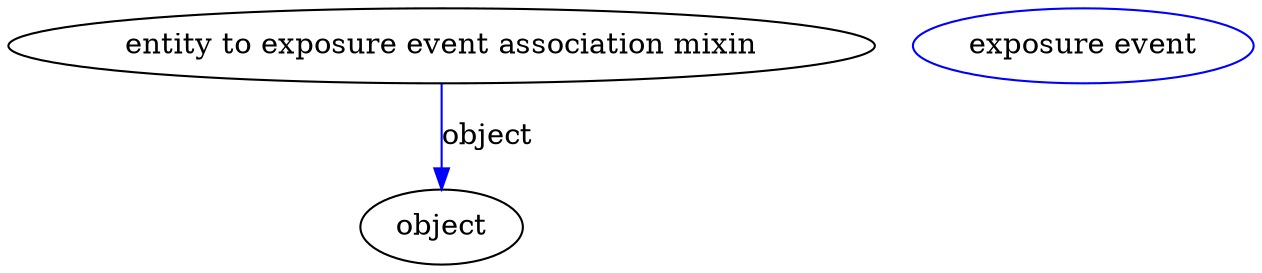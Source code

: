 digraph {
	graph [bb="0,0,466.23,123"];
	node [label="\N"];
	"entity to exposure event association mixin"	[height=0.5,
		label="entity to exposure event association mixin",
		pos="160.54,105",
		width=4.4593];
	object	[height=0.5,
		pos="160.54,18",
		width=0.9027];
	"entity to exposure event association mixin" -> object	[color=blue,
		label=object,
		lp="177.54,61.5",
		pos="e,160.54,36.175 160.54,86.799 160.54,75.163 160.54,59.548 160.54,46.237",
		style=solid];
	"entity to exposure event association mixin_object"	[color=blue,
		height=0.5,
		label="exposure event",
		pos="402.54,105",
		width=1.7693];
}
